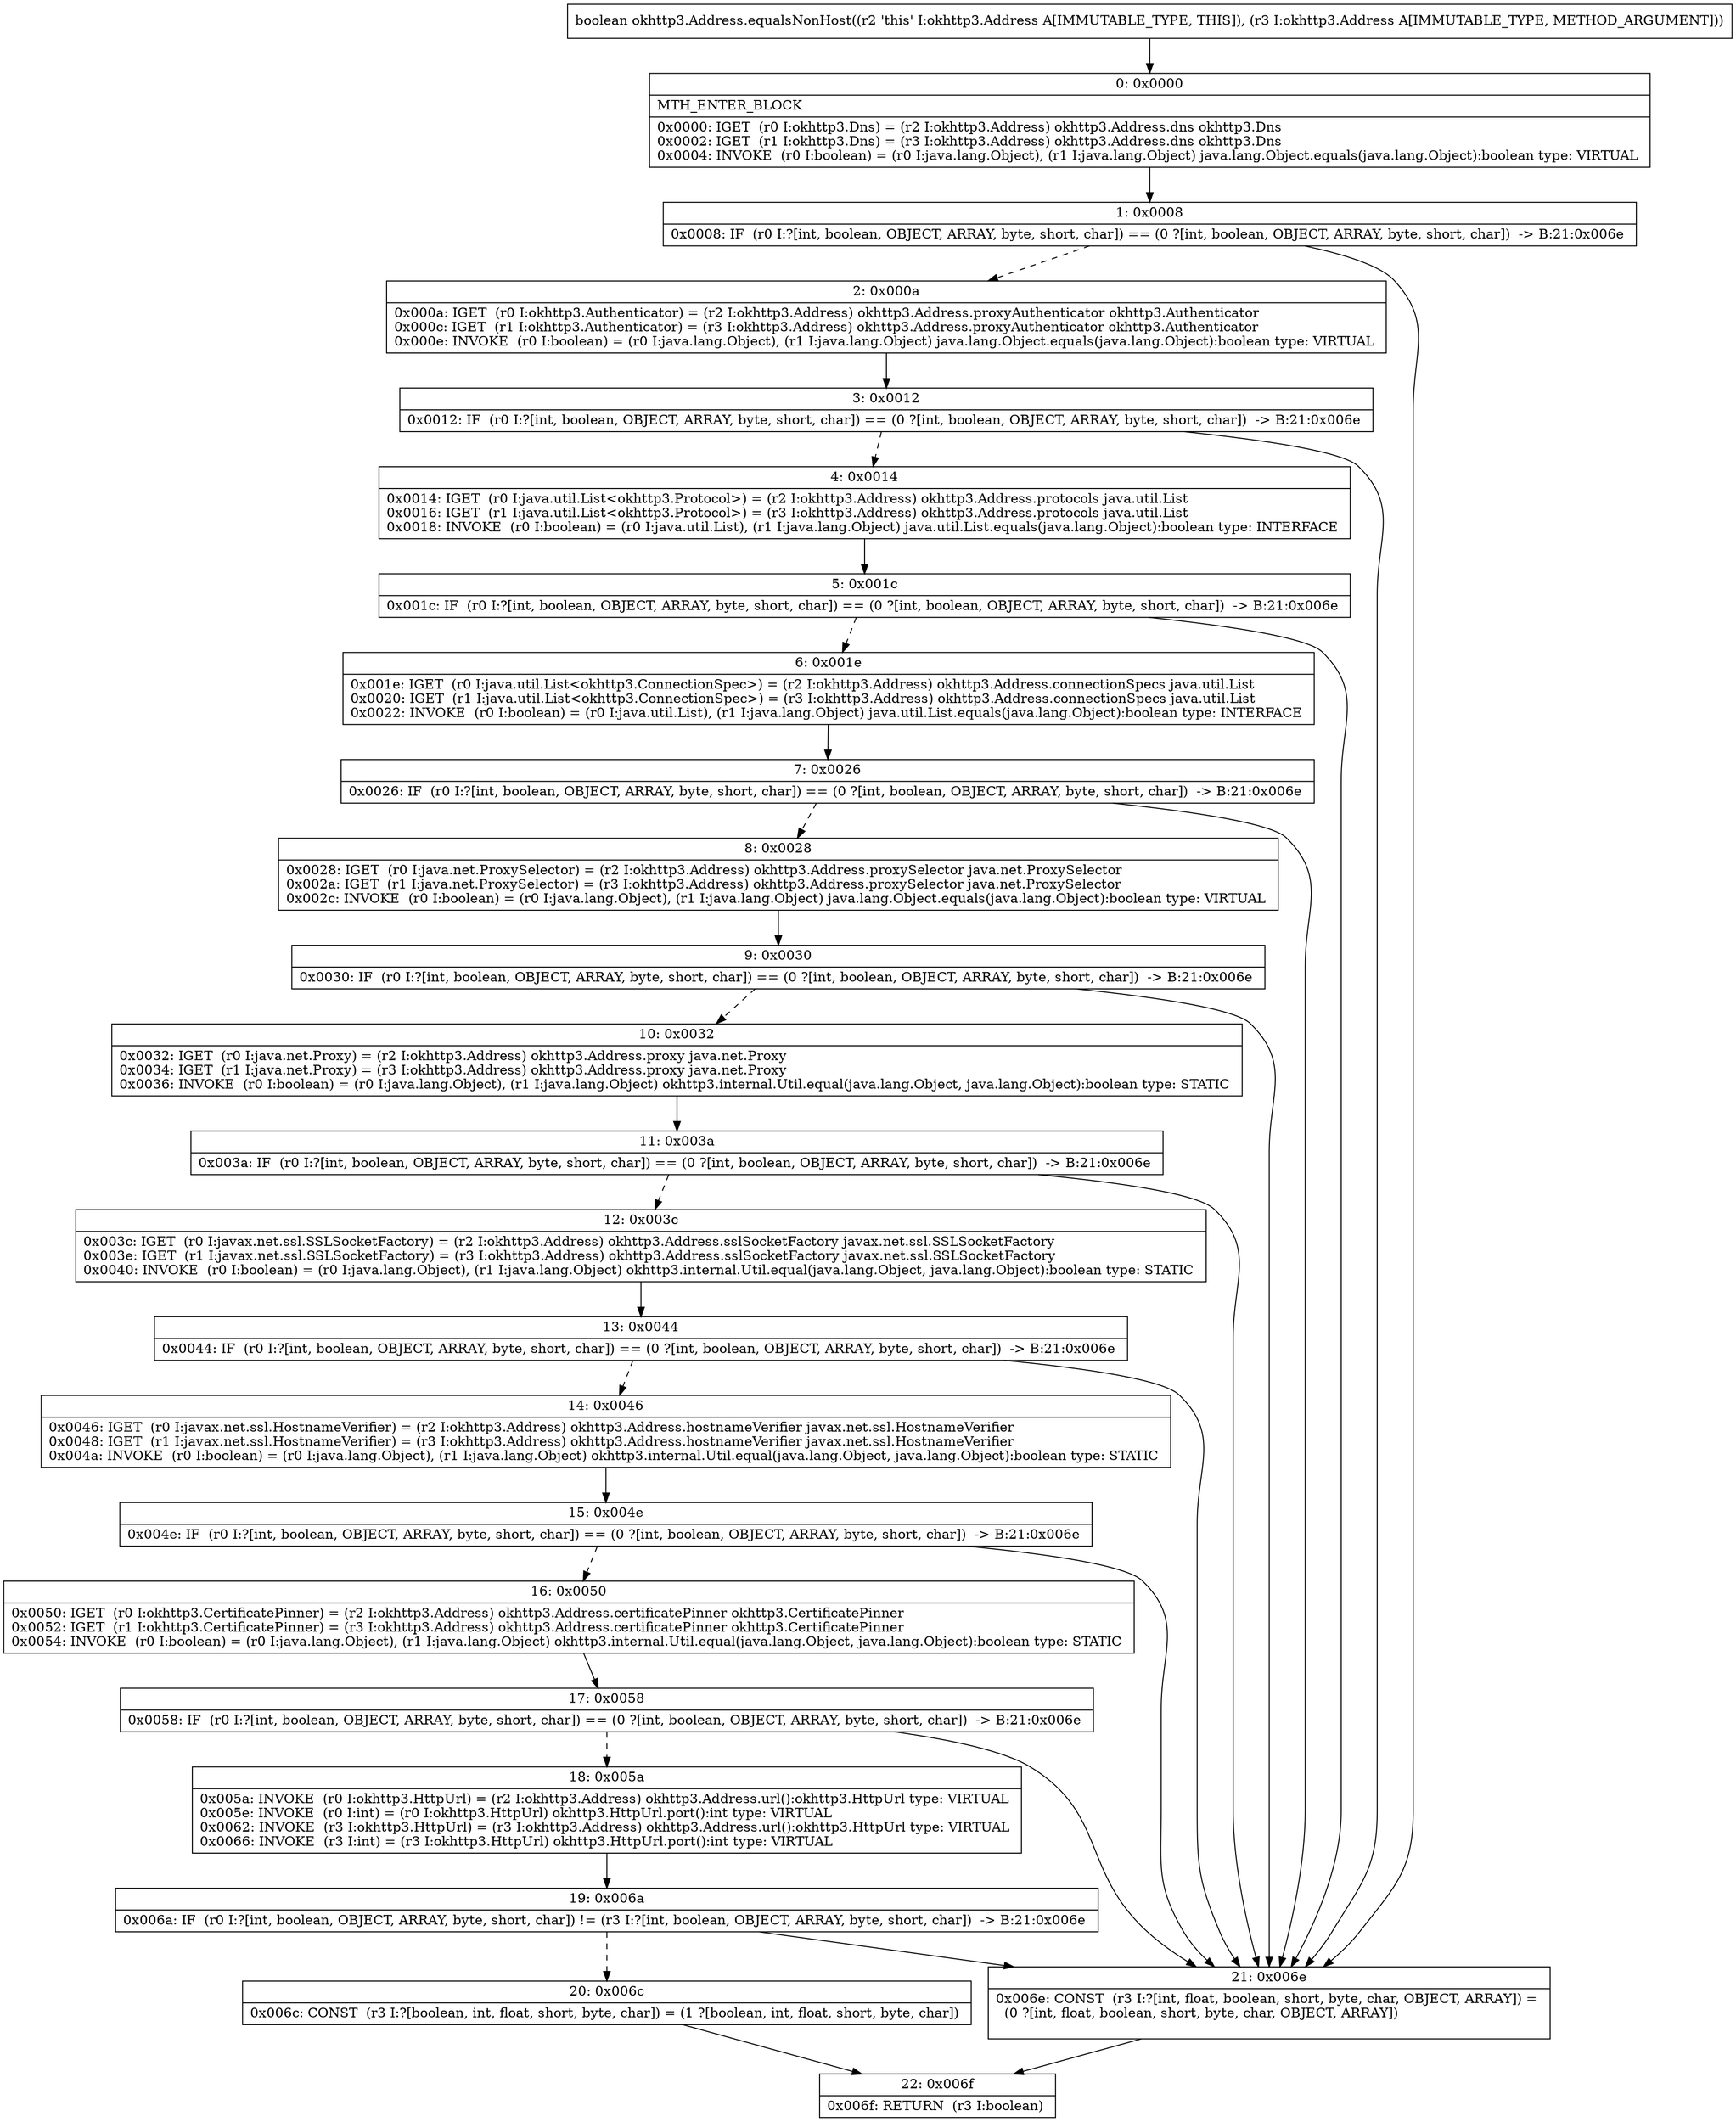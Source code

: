 digraph "CFG forokhttp3.Address.equalsNonHost(Lokhttp3\/Address;)Z" {
Node_0 [shape=record,label="{0\:\ 0x0000|MTH_ENTER_BLOCK\l|0x0000: IGET  (r0 I:okhttp3.Dns) = (r2 I:okhttp3.Address) okhttp3.Address.dns okhttp3.Dns \l0x0002: IGET  (r1 I:okhttp3.Dns) = (r3 I:okhttp3.Address) okhttp3.Address.dns okhttp3.Dns \l0x0004: INVOKE  (r0 I:boolean) = (r0 I:java.lang.Object), (r1 I:java.lang.Object) java.lang.Object.equals(java.lang.Object):boolean type: VIRTUAL \l}"];
Node_1 [shape=record,label="{1\:\ 0x0008|0x0008: IF  (r0 I:?[int, boolean, OBJECT, ARRAY, byte, short, char]) == (0 ?[int, boolean, OBJECT, ARRAY, byte, short, char])  \-\> B:21:0x006e \l}"];
Node_2 [shape=record,label="{2\:\ 0x000a|0x000a: IGET  (r0 I:okhttp3.Authenticator) = (r2 I:okhttp3.Address) okhttp3.Address.proxyAuthenticator okhttp3.Authenticator \l0x000c: IGET  (r1 I:okhttp3.Authenticator) = (r3 I:okhttp3.Address) okhttp3.Address.proxyAuthenticator okhttp3.Authenticator \l0x000e: INVOKE  (r0 I:boolean) = (r0 I:java.lang.Object), (r1 I:java.lang.Object) java.lang.Object.equals(java.lang.Object):boolean type: VIRTUAL \l}"];
Node_3 [shape=record,label="{3\:\ 0x0012|0x0012: IF  (r0 I:?[int, boolean, OBJECT, ARRAY, byte, short, char]) == (0 ?[int, boolean, OBJECT, ARRAY, byte, short, char])  \-\> B:21:0x006e \l}"];
Node_4 [shape=record,label="{4\:\ 0x0014|0x0014: IGET  (r0 I:java.util.List\<okhttp3.Protocol\>) = (r2 I:okhttp3.Address) okhttp3.Address.protocols java.util.List \l0x0016: IGET  (r1 I:java.util.List\<okhttp3.Protocol\>) = (r3 I:okhttp3.Address) okhttp3.Address.protocols java.util.List \l0x0018: INVOKE  (r0 I:boolean) = (r0 I:java.util.List), (r1 I:java.lang.Object) java.util.List.equals(java.lang.Object):boolean type: INTERFACE \l}"];
Node_5 [shape=record,label="{5\:\ 0x001c|0x001c: IF  (r0 I:?[int, boolean, OBJECT, ARRAY, byte, short, char]) == (0 ?[int, boolean, OBJECT, ARRAY, byte, short, char])  \-\> B:21:0x006e \l}"];
Node_6 [shape=record,label="{6\:\ 0x001e|0x001e: IGET  (r0 I:java.util.List\<okhttp3.ConnectionSpec\>) = (r2 I:okhttp3.Address) okhttp3.Address.connectionSpecs java.util.List \l0x0020: IGET  (r1 I:java.util.List\<okhttp3.ConnectionSpec\>) = (r3 I:okhttp3.Address) okhttp3.Address.connectionSpecs java.util.List \l0x0022: INVOKE  (r0 I:boolean) = (r0 I:java.util.List), (r1 I:java.lang.Object) java.util.List.equals(java.lang.Object):boolean type: INTERFACE \l}"];
Node_7 [shape=record,label="{7\:\ 0x0026|0x0026: IF  (r0 I:?[int, boolean, OBJECT, ARRAY, byte, short, char]) == (0 ?[int, boolean, OBJECT, ARRAY, byte, short, char])  \-\> B:21:0x006e \l}"];
Node_8 [shape=record,label="{8\:\ 0x0028|0x0028: IGET  (r0 I:java.net.ProxySelector) = (r2 I:okhttp3.Address) okhttp3.Address.proxySelector java.net.ProxySelector \l0x002a: IGET  (r1 I:java.net.ProxySelector) = (r3 I:okhttp3.Address) okhttp3.Address.proxySelector java.net.ProxySelector \l0x002c: INVOKE  (r0 I:boolean) = (r0 I:java.lang.Object), (r1 I:java.lang.Object) java.lang.Object.equals(java.lang.Object):boolean type: VIRTUAL \l}"];
Node_9 [shape=record,label="{9\:\ 0x0030|0x0030: IF  (r0 I:?[int, boolean, OBJECT, ARRAY, byte, short, char]) == (0 ?[int, boolean, OBJECT, ARRAY, byte, short, char])  \-\> B:21:0x006e \l}"];
Node_10 [shape=record,label="{10\:\ 0x0032|0x0032: IGET  (r0 I:java.net.Proxy) = (r2 I:okhttp3.Address) okhttp3.Address.proxy java.net.Proxy \l0x0034: IGET  (r1 I:java.net.Proxy) = (r3 I:okhttp3.Address) okhttp3.Address.proxy java.net.Proxy \l0x0036: INVOKE  (r0 I:boolean) = (r0 I:java.lang.Object), (r1 I:java.lang.Object) okhttp3.internal.Util.equal(java.lang.Object, java.lang.Object):boolean type: STATIC \l}"];
Node_11 [shape=record,label="{11\:\ 0x003a|0x003a: IF  (r0 I:?[int, boolean, OBJECT, ARRAY, byte, short, char]) == (0 ?[int, boolean, OBJECT, ARRAY, byte, short, char])  \-\> B:21:0x006e \l}"];
Node_12 [shape=record,label="{12\:\ 0x003c|0x003c: IGET  (r0 I:javax.net.ssl.SSLSocketFactory) = (r2 I:okhttp3.Address) okhttp3.Address.sslSocketFactory javax.net.ssl.SSLSocketFactory \l0x003e: IGET  (r1 I:javax.net.ssl.SSLSocketFactory) = (r3 I:okhttp3.Address) okhttp3.Address.sslSocketFactory javax.net.ssl.SSLSocketFactory \l0x0040: INVOKE  (r0 I:boolean) = (r0 I:java.lang.Object), (r1 I:java.lang.Object) okhttp3.internal.Util.equal(java.lang.Object, java.lang.Object):boolean type: STATIC \l}"];
Node_13 [shape=record,label="{13\:\ 0x0044|0x0044: IF  (r0 I:?[int, boolean, OBJECT, ARRAY, byte, short, char]) == (0 ?[int, boolean, OBJECT, ARRAY, byte, short, char])  \-\> B:21:0x006e \l}"];
Node_14 [shape=record,label="{14\:\ 0x0046|0x0046: IGET  (r0 I:javax.net.ssl.HostnameVerifier) = (r2 I:okhttp3.Address) okhttp3.Address.hostnameVerifier javax.net.ssl.HostnameVerifier \l0x0048: IGET  (r1 I:javax.net.ssl.HostnameVerifier) = (r3 I:okhttp3.Address) okhttp3.Address.hostnameVerifier javax.net.ssl.HostnameVerifier \l0x004a: INVOKE  (r0 I:boolean) = (r0 I:java.lang.Object), (r1 I:java.lang.Object) okhttp3.internal.Util.equal(java.lang.Object, java.lang.Object):boolean type: STATIC \l}"];
Node_15 [shape=record,label="{15\:\ 0x004e|0x004e: IF  (r0 I:?[int, boolean, OBJECT, ARRAY, byte, short, char]) == (0 ?[int, boolean, OBJECT, ARRAY, byte, short, char])  \-\> B:21:0x006e \l}"];
Node_16 [shape=record,label="{16\:\ 0x0050|0x0050: IGET  (r0 I:okhttp3.CertificatePinner) = (r2 I:okhttp3.Address) okhttp3.Address.certificatePinner okhttp3.CertificatePinner \l0x0052: IGET  (r1 I:okhttp3.CertificatePinner) = (r3 I:okhttp3.Address) okhttp3.Address.certificatePinner okhttp3.CertificatePinner \l0x0054: INVOKE  (r0 I:boolean) = (r0 I:java.lang.Object), (r1 I:java.lang.Object) okhttp3.internal.Util.equal(java.lang.Object, java.lang.Object):boolean type: STATIC \l}"];
Node_17 [shape=record,label="{17\:\ 0x0058|0x0058: IF  (r0 I:?[int, boolean, OBJECT, ARRAY, byte, short, char]) == (0 ?[int, boolean, OBJECT, ARRAY, byte, short, char])  \-\> B:21:0x006e \l}"];
Node_18 [shape=record,label="{18\:\ 0x005a|0x005a: INVOKE  (r0 I:okhttp3.HttpUrl) = (r2 I:okhttp3.Address) okhttp3.Address.url():okhttp3.HttpUrl type: VIRTUAL \l0x005e: INVOKE  (r0 I:int) = (r0 I:okhttp3.HttpUrl) okhttp3.HttpUrl.port():int type: VIRTUAL \l0x0062: INVOKE  (r3 I:okhttp3.HttpUrl) = (r3 I:okhttp3.Address) okhttp3.Address.url():okhttp3.HttpUrl type: VIRTUAL \l0x0066: INVOKE  (r3 I:int) = (r3 I:okhttp3.HttpUrl) okhttp3.HttpUrl.port():int type: VIRTUAL \l}"];
Node_19 [shape=record,label="{19\:\ 0x006a|0x006a: IF  (r0 I:?[int, boolean, OBJECT, ARRAY, byte, short, char]) != (r3 I:?[int, boolean, OBJECT, ARRAY, byte, short, char])  \-\> B:21:0x006e \l}"];
Node_20 [shape=record,label="{20\:\ 0x006c|0x006c: CONST  (r3 I:?[boolean, int, float, short, byte, char]) = (1 ?[boolean, int, float, short, byte, char]) \l}"];
Node_21 [shape=record,label="{21\:\ 0x006e|0x006e: CONST  (r3 I:?[int, float, boolean, short, byte, char, OBJECT, ARRAY]) = \l  (0 ?[int, float, boolean, short, byte, char, OBJECT, ARRAY])\l \l}"];
Node_22 [shape=record,label="{22\:\ 0x006f|0x006f: RETURN  (r3 I:boolean) \l}"];
MethodNode[shape=record,label="{boolean okhttp3.Address.equalsNonHost((r2 'this' I:okhttp3.Address A[IMMUTABLE_TYPE, THIS]), (r3 I:okhttp3.Address A[IMMUTABLE_TYPE, METHOD_ARGUMENT])) }"];
MethodNode -> Node_0;
Node_0 -> Node_1;
Node_1 -> Node_2[style=dashed];
Node_1 -> Node_21;
Node_2 -> Node_3;
Node_3 -> Node_4[style=dashed];
Node_3 -> Node_21;
Node_4 -> Node_5;
Node_5 -> Node_6[style=dashed];
Node_5 -> Node_21;
Node_6 -> Node_7;
Node_7 -> Node_8[style=dashed];
Node_7 -> Node_21;
Node_8 -> Node_9;
Node_9 -> Node_10[style=dashed];
Node_9 -> Node_21;
Node_10 -> Node_11;
Node_11 -> Node_12[style=dashed];
Node_11 -> Node_21;
Node_12 -> Node_13;
Node_13 -> Node_14[style=dashed];
Node_13 -> Node_21;
Node_14 -> Node_15;
Node_15 -> Node_16[style=dashed];
Node_15 -> Node_21;
Node_16 -> Node_17;
Node_17 -> Node_18[style=dashed];
Node_17 -> Node_21;
Node_18 -> Node_19;
Node_19 -> Node_20[style=dashed];
Node_19 -> Node_21;
Node_20 -> Node_22;
Node_21 -> Node_22;
}

